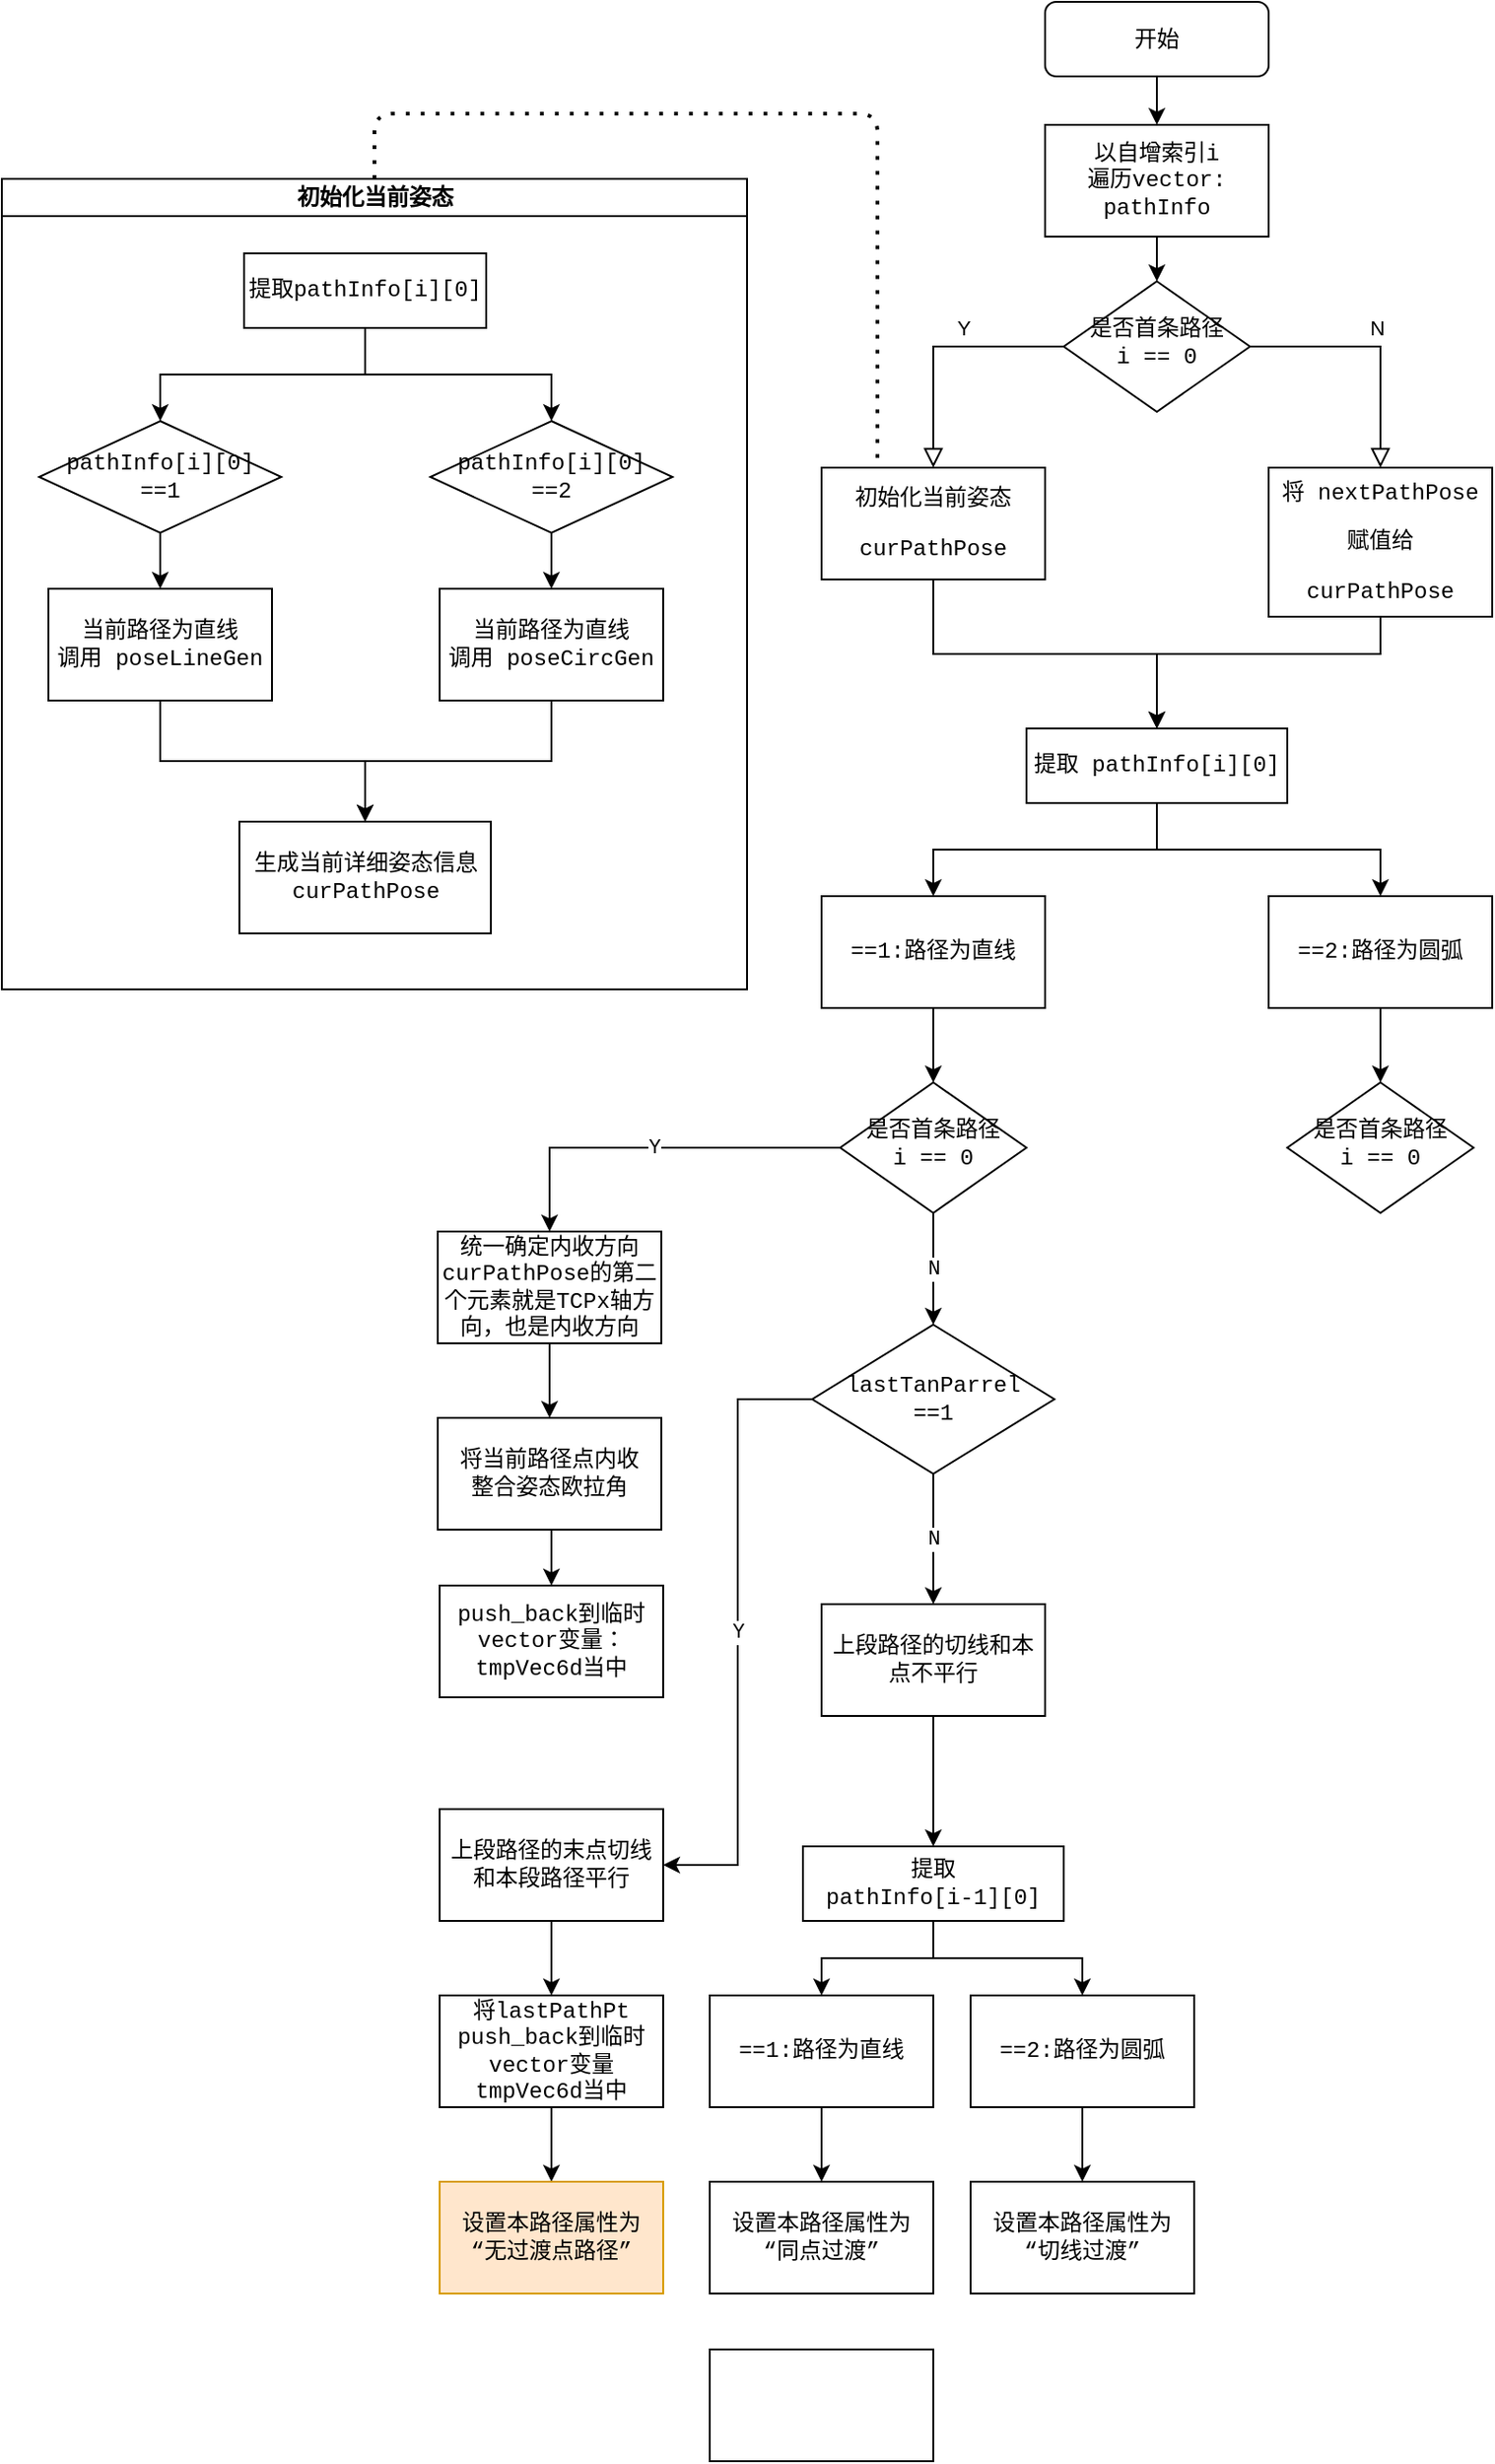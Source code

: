 <mxfile version="13.6.3" type="github">
  <diagram id="C5RBs43oDa-KdzZeNtuy" name="Page-1">
    <mxGraphModel dx="1409" dy="1674" grid="1" gridSize="10" guides="1" tooltips="1" connect="1" arrows="1" fold="1" page="1" pageScale="1" pageWidth="827" pageHeight="1169" math="0" shadow="0">
      <root>
        <mxCell id="WIyWlLk6GJQsqaUBKTNV-0" />
        <mxCell id="WIyWlLk6GJQsqaUBKTNV-1" parent="WIyWlLk6GJQsqaUBKTNV-0" />
        <mxCell id="rkQjQ697C5nL5J8eR8qa-7" style="edgeStyle=orthogonalEdgeStyle;rounded=0;orthogonalLoop=1;jettySize=auto;html=1;exitX=0.5;exitY=1;exitDx=0;exitDy=0;entryX=0.5;entryY=0;entryDx=0;entryDy=0;" edge="1" parent="WIyWlLk6GJQsqaUBKTNV-1" source="WIyWlLk6GJQsqaUBKTNV-3" target="rkQjQ697C5nL5J8eR8qa-6">
          <mxGeometry relative="1" as="geometry" />
        </mxCell>
        <mxCell id="WIyWlLk6GJQsqaUBKTNV-3" value="开始" style="rounded=1;whiteSpace=wrap;html=1;fontSize=12;glass=0;strokeWidth=1;shadow=0;" parent="WIyWlLk6GJQsqaUBKTNV-1" vertex="1">
          <mxGeometry x="220" y="10" width="120" height="40" as="geometry" />
        </mxCell>
        <mxCell id="WIyWlLk6GJQsqaUBKTNV-4" value="Y" style="rounded=0;html=1;jettySize=auto;orthogonalLoop=1;fontSize=11;endArrow=block;endFill=0;endSize=8;strokeWidth=1;shadow=0;labelBackgroundColor=none;edgeStyle=orthogonalEdgeStyle;entryX=0.5;entryY=0;entryDx=0;entryDy=0;" parent="WIyWlLk6GJQsqaUBKTNV-1" source="WIyWlLk6GJQsqaUBKTNV-6" target="rkQjQ697C5nL5J8eR8qa-0" edge="1">
          <mxGeometry x="-0.2" y="-10" relative="1" as="geometry">
            <mxPoint as="offset" />
            <mxPoint x="180" y="160" as="targetPoint" />
          </mxGeometry>
        </mxCell>
        <mxCell id="WIyWlLk6GJQsqaUBKTNV-5" value="N" style="edgeStyle=orthogonalEdgeStyle;rounded=0;html=1;jettySize=auto;orthogonalLoop=1;fontSize=11;endArrow=block;endFill=0;endSize=8;strokeWidth=1;shadow=0;labelBackgroundColor=none;entryX=0.5;entryY=0;entryDx=0;entryDy=0;" parent="WIyWlLk6GJQsqaUBKTNV-1" source="WIyWlLk6GJQsqaUBKTNV-6" target="rkQjQ697C5nL5J8eR8qa-26" edge="1">
          <mxGeometry y="10" relative="1" as="geometry">
            <mxPoint as="offset" />
            <mxPoint x="410" y="200" as="targetPoint" />
          </mxGeometry>
        </mxCell>
        <mxCell id="WIyWlLk6GJQsqaUBKTNV-6" value="是否首条路径&lt;br&gt;i == 0" style="rhombus;whiteSpace=wrap;html=1;shadow=0;fontFamily=Courier New;fontSize=12;align=center;strokeWidth=1;spacing=6;spacingTop=-4;" parent="WIyWlLk6GJQsqaUBKTNV-1" vertex="1">
          <mxGeometry x="230" y="160" width="100" height="70" as="geometry" />
        </mxCell>
        <mxCell id="rkQjQ697C5nL5J8eR8qa-28" style="edgeStyle=orthogonalEdgeStyle;rounded=0;orthogonalLoop=1;jettySize=auto;html=1;exitX=0.5;exitY=1;exitDx=0;exitDy=0;entryX=0.5;entryY=0;entryDx=0;entryDy=0;fontFamily=Courier New;" edge="1" parent="WIyWlLk6GJQsqaUBKTNV-1" source="rkQjQ697C5nL5J8eR8qa-0" target="rkQjQ697C5nL5J8eR8qa-30">
          <mxGeometry relative="1" as="geometry">
            <mxPoint x="280" y="400" as="targetPoint" />
          </mxGeometry>
        </mxCell>
        <mxCell id="rkQjQ697C5nL5J8eR8qa-0" value="&lt;p&gt;初始化当前姿态&lt;/p&gt;&lt;p&gt;curPathPose&lt;/p&gt;" style="rounded=0;whiteSpace=wrap;html=1;fontFamily=Courier New;" vertex="1" parent="WIyWlLk6GJQsqaUBKTNV-1">
          <mxGeometry x="100" y="260" width="120" height="60" as="geometry" />
        </mxCell>
        <mxCell id="rkQjQ697C5nL5J8eR8qa-1" value="初始化当前姿态" style="swimlane;html=1;startSize=20;horizontal=1;containerType=tree;" vertex="1" parent="WIyWlLk6GJQsqaUBKTNV-1">
          <mxGeometry x="-340" y="105" width="400" height="435" as="geometry">
            <mxRectangle x="-340" y="100" width="120" height="20" as="alternateBounds" />
          </mxGeometry>
        </mxCell>
        <mxCell id="rkQjQ697C5nL5J8eR8qa-11" style="edgeStyle=orthogonalEdgeStyle;rounded=0;orthogonalLoop=1;jettySize=auto;html=1;entryX=0.5;entryY=0;entryDx=0;entryDy=0;fontFamily=Courier New;exitX=0.5;exitY=1;exitDx=0;exitDy=0;" edge="1" parent="rkQjQ697C5nL5J8eR8qa-1" source="rkQjQ697C5nL5J8eR8qa-3" target="rkQjQ697C5nL5J8eR8qa-9">
          <mxGeometry relative="1" as="geometry">
            <mxPoint x="195" y="120" as="sourcePoint" />
          </mxGeometry>
        </mxCell>
        <mxCell id="rkQjQ697C5nL5J8eR8qa-12" style="edgeStyle=orthogonalEdgeStyle;rounded=0;orthogonalLoop=1;jettySize=auto;html=1;exitX=0.5;exitY=1;exitDx=0;exitDy=0;entryX=0.5;entryY=0;entryDx=0;entryDy=0;fontFamily=Courier New;" edge="1" parent="rkQjQ697C5nL5J8eR8qa-1" source="rkQjQ697C5nL5J8eR8qa-3" target="rkQjQ697C5nL5J8eR8qa-10">
          <mxGeometry relative="1" as="geometry" />
        </mxCell>
        <mxCell id="rkQjQ697C5nL5J8eR8qa-3" value="提取pathInfo[i][0]" style="whiteSpace=wrap;html=1;treeFolding=1;treeMoving=1;newEdgeStyle={&quot;edgeStyle&quot;:&quot;elbowEdgeStyle&quot;,&quot;startArrow&quot;:&quot;none&quot;,&quot;endArrow&quot;:&quot;none&quot;};fontFamily=Courier New;" vertex="1" parent="rkQjQ697C5nL5J8eR8qa-1">
          <mxGeometry x="130" y="40" width="130" height="40" as="geometry" />
        </mxCell>
        <mxCell id="rkQjQ697C5nL5J8eR8qa-9" value="pathInfo[i][0]&lt;br&gt;==1" style="rhombus;whiteSpace=wrap;html=1;fontFamily=Courier New;" vertex="1" parent="rkQjQ697C5nL5J8eR8qa-1">
          <mxGeometry x="20" y="130" width="130" height="60" as="geometry" />
        </mxCell>
        <mxCell id="rkQjQ697C5nL5J8eR8qa-22" style="edgeStyle=orthogonalEdgeStyle;rounded=0;orthogonalLoop=1;jettySize=auto;html=1;exitX=0.5;exitY=1;exitDx=0;exitDy=0;entryX=0.5;entryY=0;entryDx=0;entryDy=0;fontFamily=Courier New;" edge="1" parent="rkQjQ697C5nL5J8eR8qa-1" source="rkQjQ697C5nL5J8eR8qa-10" target="rkQjQ697C5nL5J8eR8qa-15">
          <mxGeometry relative="1" as="geometry" />
        </mxCell>
        <mxCell id="rkQjQ697C5nL5J8eR8qa-10" value="pathInfo[i][0]&lt;br&gt;==2" style="rhombus;whiteSpace=wrap;html=1;fontFamily=Courier New;" vertex="1" parent="rkQjQ697C5nL5J8eR8qa-1">
          <mxGeometry x="230" y="130" width="130" height="60" as="geometry" />
        </mxCell>
        <mxCell id="rkQjQ697C5nL5J8eR8qa-24" style="edgeStyle=orthogonalEdgeStyle;rounded=0;orthogonalLoop=1;jettySize=auto;html=1;exitX=0.5;exitY=1;exitDx=0;exitDy=0;entryX=0.5;entryY=0;entryDx=0;entryDy=0;fontFamily=Courier New;" edge="1" parent="rkQjQ697C5nL5J8eR8qa-1" source="rkQjQ697C5nL5J8eR8qa-14" target="rkQjQ697C5nL5J8eR8qa-23">
          <mxGeometry relative="1" as="geometry" />
        </mxCell>
        <mxCell id="rkQjQ697C5nL5J8eR8qa-14" value="当前路径为直线&lt;br&gt;调用 poseLineGen" style="rounded=0;whiteSpace=wrap;html=1;fontFamily=Courier New;" vertex="1" parent="rkQjQ697C5nL5J8eR8qa-1">
          <mxGeometry x="25" y="220" width="120" height="60" as="geometry" />
        </mxCell>
        <mxCell id="rkQjQ697C5nL5J8eR8qa-13" style="edgeStyle=orthogonalEdgeStyle;rounded=0;orthogonalLoop=1;jettySize=auto;html=1;exitX=0.5;exitY=1;exitDx=0;exitDy=0;fontFamily=Courier New;" edge="1" parent="rkQjQ697C5nL5J8eR8qa-1" source="rkQjQ697C5nL5J8eR8qa-9" target="rkQjQ697C5nL5J8eR8qa-14">
          <mxGeometry relative="1" as="geometry">
            <mxPoint x="85" y="220" as="targetPoint" />
          </mxGeometry>
        </mxCell>
        <mxCell id="rkQjQ697C5nL5J8eR8qa-25" style="edgeStyle=orthogonalEdgeStyle;rounded=0;orthogonalLoop=1;jettySize=auto;html=1;exitX=0.5;exitY=1;exitDx=0;exitDy=0;entryX=0.5;entryY=0;entryDx=0;entryDy=0;fontFamily=Courier New;" edge="1" parent="rkQjQ697C5nL5J8eR8qa-1" source="rkQjQ697C5nL5J8eR8qa-15" target="rkQjQ697C5nL5J8eR8qa-23">
          <mxGeometry relative="1" as="geometry" />
        </mxCell>
        <mxCell id="rkQjQ697C5nL5J8eR8qa-15" value="当前路径为直线&lt;br&gt;调用 poseCircGen" style="rounded=0;whiteSpace=wrap;html=1;fontFamily=Courier New;" vertex="1" parent="rkQjQ697C5nL5J8eR8qa-1">
          <mxGeometry x="235" y="220" width="120" height="60" as="geometry" />
        </mxCell>
        <mxCell id="rkQjQ697C5nL5J8eR8qa-23" value="生成当前详细姿态信息&lt;br&gt;curPathPose" style="rounded=0;whiteSpace=wrap;html=1;fontFamily=Courier New;" vertex="1" parent="rkQjQ697C5nL5J8eR8qa-1">
          <mxGeometry x="127.5" y="345" width="135" height="60" as="geometry" />
        </mxCell>
        <mxCell id="rkQjQ697C5nL5J8eR8qa-5" value="" style="endArrow=none;dashed=1;html=1;dashPattern=1 3;strokeWidth=2;entryX=0.25;entryY=0;entryDx=0;entryDy=0;exitX=0.5;exitY=0;exitDx=0;exitDy=0;edgeStyle=orthogonalEdgeStyle;" edge="1" parent="WIyWlLk6GJQsqaUBKTNV-1" source="rkQjQ697C5nL5J8eR8qa-1" target="rkQjQ697C5nL5J8eR8qa-0">
          <mxGeometry width="50" height="50" relative="1" as="geometry">
            <mxPoint x="20" y="260" as="sourcePoint" />
            <mxPoint x="70" y="210" as="targetPoint" />
            <Array as="points">
              <mxPoint x="-140" y="70" />
              <mxPoint x="130" y="70" />
            </Array>
          </mxGeometry>
        </mxCell>
        <mxCell id="rkQjQ697C5nL5J8eR8qa-8" style="edgeStyle=orthogonalEdgeStyle;rounded=0;orthogonalLoop=1;jettySize=auto;html=1;exitX=0.5;exitY=1;exitDx=0;exitDy=0;entryX=0.5;entryY=0;entryDx=0;entryDy=0;" edge="1" parent="WIyWlLk6GJQsqaUBKTNV-1" source="rkQjQ697C5nL5J8eR8qa-6" target="WIyWlLk6GJQsqaUBKTNV-6">
          <mxGeometry relative="1" as="geometry" />
        </mxCell>
        <mxCell id="rkQjQ697C5nL5J8eR8qa-6" value="以自增索引i&lt;br&gt;遍历vector: pathInfo" style="rounded=0;whiteSpace=wrap;html=1;fontFamily=Courier New;" vertex="1" parent="WIyWlLk6GJQsqaUBKTNV-1">
          <mxGeometry x="220" y="76" width="120" height="60" as="geometry" />
        </mxCell>
        <mxCell id="rkQjQ697C5nL5J8eR8qa-29" style="edgeStyle=orthogonalEdgeStyle;rounded=0;orthogonalLoop=1;jettySize=auto;html=1;exitX=0.5;exitY=1;exitDx=0;exitDy=0;entryX=0.5;entryY=0;entryDx=0;entryDy=0;fontFamily=Courier New;" edge="1" parent="WIyWlLk6GJQsqaUBKTNV-1" source="rkQjQ697C5nL5J8eR8qa-26" target="rkQjQ697C5nL5J8eR8qa-30">
          <mxGeometry relative="1" as="geometry">
            <mxPoint x="280" y="400" as="targetPoint" />
            <Array as="points">
              <mxPoint x="400" y="360" />
              <mxPoint x="280" y="360" />
            </Array>
          </mxGeometry>
        </mxCell>
        <mxCell id="rkQjQ697C5nL5J8eR8qa-26" value="&lt;p&gt;将 nextPathPose&lt;/p&gt;&lt;p&gt;赋值给&lt;/p&gt;&lt;p&gt;curPathPose&lt;/p&gt;" style="rounded=0;whiteSpace=wrap;html=1;fontFamily=Courier New;" vertex="1" parent="WIyWlLk6GJQsqaUBKTNV-1">
          <mxGeometry x="340" y="260" width="120" height="80" as="geometry" />
        </mxCell>
        <mxCell id="rkQjQ697C5nL5J8eR8qa-33" style="edgeStyle=orthogonalEdgeStyle;rounded=0;orthogonalLoop=1;jettySize=auto;html=1;exitX=0.5;exitY=1;exitDx=0;exitDy=0;entryX=0.5;entryY=0;entryDx=0;entryDy=0;fontFamily=Courier New;" edge="1" parent="WIyWlLk6GJQsqaUBKTNV-1" source="rkQjQ697C5nL5J8eR8qa-30" target="rkQjQ697C5nL5J8eR8qa-31">
          <mxGeometry relative="1" as="geometry" />
        </mxCell>
        <mxCell id="rkQjQ697C5nL5J8eR8qa-34" style="edgeStyle=orthogonalEdgeStyle;rounded=0;orthogonalLoop=1;jettySize=auto;html=1;exitX=0.5;exitY=1;exitDx=0;exitDy=0;entryX=0.5;entryY=0;entryDx=0;entryDy=0;fontFamily=Courier New;" edge="1" parent="WIyWlLk6GJQsqaUBKTNV-1" source="rkQjQ697C5nL5J8eR8qa-30" target="rkQjQ697C5nL5J8eR8qa-32">
          <mxGeometry relative="1" as="geometry" />
        </mxCell>
        <mxCell id="rkQjQ697C5nL5J8eR8qa-30" value="提取 pathInfo[i][0]" style="rounded=0;whiteSpace=wrap;html=1;fontFamily=Courier New;" vertex="1" parent="WIyWlLk6GJQsqaUBKTNV-1">
          <mxGeometry x="210" y="400" width="140" height="40" as="geometry" />
        </mxCell>
        <mxCell id="rkQjQ697C5nL5J8eR8qa-37" style="edgeStyle=orthogonalEdgeStyle;rounded=0;orthogonalLoop=1;jettySize=auto;html=1;exitX=0.5;exitY=1;exitDx=0;exitDy=0;entryX=0.5;entryY=0;entryDx=0;entryDy=0;fontFamily=Courier New;" edge="1" parent="WIyWlLk6GJQsqaUBKTNV-1" source="rkQjQ697C5nL5J8eR8qa-31" target="rkQjQ697C5nL5J8eR8qa-35">
          <mxGeometry relative="1" as="geometry" />
        </mxCell>
        <mxCell id="rkQjQ697C5nL5J8eR8qa-31" value="==1:路径为直线" style="rounded=0;whiteSpace=wrap;html=1;fontFamily=Courier New;" vertex="1" parent="WIyWlLk6GJQsqaUBKTNV-1">
          <mxGeometry x="100" y="490" width="120" height="60" as="geometry" />
        </mxCell>
        <mxCell id="rkQjQ697C5nL5J8eR8qa-38" style="edgeStyle=orthogonalEdgeStyle;rounded=0;orthogonalLoop=1;jettySize=auto;html=1;exitX=0.5;exitY=1;exitDx=0;exitDy=0;entryX=0.5;entryY=0;entryDx=0;entryDy=0;fontFamily=Courier New;" edge="1" parent="WIyWlLk6GJQsqaUBKTNV-1" source="rkQjQ697C5nL5J8eR8qa-32" target="rkQjQ697C5nL5J8eR8qa-36">
          <mxGeometry relative="1" as="geometry" />
        </mxCell>
        <mxCell id="rkQjQ697C5nL5J8eR8qa-32" value="==2:路径为圆弧" style="rounded=0;whiteSpace=wrap;html=1;fontFamily=Courier New;" vertex="1" parent="WIyWlLk6GJQsqaUBKTNV-1">
          <mxGeometry x="340" y="490" width="120" height="60" as="geometry" />
        </mxCell>
        <mxCell id="rkQjQ697C5nL5J8eR8qa-42" value="Y" style="edgeStyle=orthogonalEdgeStyle;rounded=0;orthogonalLoop=1;jettySize=auto;html=1;exitX=0;exitY=0.5;exitDx=0;exitDy=0;entryX=0.5;entryY=0;entryDx=0;entryDy=0;fontFamily=Courier New;" edge="1" parent="WIyWlLk6GJQsqaUBKTNV-1" source="rkQjQ697C5nL5J8eR8qa-35" target="rkQjQ697C5nL5J8eR8qa-39">
          <mxGeometry relative="1" as="geometry" />
        </mxCell>
        <mxCell id="rkQjQ697C5nL5J8eR8qa-46" value="N" style="edgeStyle=orthogonalEdgeStyle;rounded=0;orthogonalLoop=1;jettySize=auto;html=1;exitX=0.5;exitY=1;exitDx=0;exitDy=0;entryX=0.5;entryY=0;entryDx=0;entryDy=0;fontFamily=Courier New;" edge="1" parent="WIyWlLk6GJQsqaUBKTNV-1" source="rkQjQ697C5nL5J8eR8qa-35" target="rkQjQ697C5nL5J8eR8qa-47">
          <mxGeometry relative="1" as="geometry">
            <mxPoint x="160" y="720" as="targetPoint" />
          </mxGeometry>
        </mxCell>
        <mxCell id="rkQjQ697C5nL5J8eR8qa-35" value="是否首条路径&lt;br&gt;i == 0" style="rhombus;whiteSpace=wrap;html=1;shadow=0;fontFamily=Courier New;fontSize=12;align=center;strokeWidth=1;spacing=6;spacingTop=-4;" vertex="1" parent="WIyWlLk6GJQsqaUBKTNV-1">
          <mxGeometry x="110" y="590" width="100" height="70" as="geometry" />
        </mxCell>
        <mxCell id="rkQjQ697C5nL5J8eR8qa-36" value="是否首条路径&lt;br&gt;i == 0" style="rhombus;whiteSpace=wrap;html=1;shadow=0;fontFamily=Courier New;fontSize=12;align=center;strokeWidth=1;spacing=6;spacingTop=-4;" vertex="1" parent="WIyWlLk6GJQsqaUBKTNV-1">
          <mxGeometry x="350" y="590" width="100" height="70" as="geometry" />
        </mxCell>
        <mxCell id="rkQjQ697C5nL5J8eR8qa-43" style="edgeStyle=orthogonalEdgeStyle;rounded=0;orthogonalLoop=1;jettySize=auto;html=1;exitX=0.5;exitY=1;exitDx=0;exitDy=0;entryX=0.5;entryY=0;entryDx=0;entryDy=0;fontFamily=Courier New;" edge="1" parent="WIyWlLk6GJQsqaUBKTNV-1" source="rkQjQ697C5nL5J8eR8qa-39" target="rkQjQ697C5nL5J8eR8qa-40">
          <mxGeometry relative="1" as="geometry" />
        </mxCell>
        <mxCell id="rkQjQ697C5nL5J8eR8qa-39" value="统一确定内收方向&lt;br&gt;curPathPose的第二个元素就是TCPx轴方向，也是内收方向" style="rounded=0;whiteSpace=wrap;html=1;fontFamily=Courier New;" vertex="1" parent="WIyWlLk6GJQsqaUBKTNV-1">
          <mxGeometry x="-106" y="670" width="120" height="60" as="geometry" />
        </mxCell>
        <mxCell id="rkQjQ697C5nL5J8eR8qa-44" style="edgeStyle=orthogonalEdgeStyle;rounded=0;orthogonalLoop=1;jettySize=auto;html=1;exitX=0.5;exitY=1;exitDx=0;exitDy=0;entryX=0.5;entryY=0;entryDx=0;entryDy=0;fontFamily=Courier New;" edge="1" parent="WIyWlLk6GJQsqaUBKTNV-1" source="rkQjQ697C5nL5J8eR8qa-40" target="rkQjQ697C5nL5J8eR8qa-41">
          <mxGeometry relative="1" as="geometry" />
        </mxCell>
        <mxCell id="rkQjQ697C5nL5J8eR8qa-40" value="将当前路径点内收&lt;br&gt;整合姿态欧拉角" style="rounded=0;whiteSpace=wrap;html=1;fontFamily=Courier New;" vertex="1" parent="WIyWlLk6GJQsqaUBKTNV-1">
          <mxGeometry x="-106" y="770" width="120" height="60" as="geometry" />
        </mxCell>
        <mxCell id="rkQjQ697C5nL5J8eR8qa-41" value="push_back到临时vector变量：tmpVec6d当中" style="rounded=0;whiteSpace=wrap;html=1;fontFamily=Courier New;" vertex="1" parent="WIyWlLk6GJQsqaUBKTNV-1">
          <mxGeometry x="-105" y="860" width="120" height="60" as="geometry" />
        </mxCell>
        <mxCell id="rkQjQ697C5nL5J8eR8qa-49" value="Y" style="edgeStyle=orthogonalEdgeStyle;rounded=0;orthogonalLoop=1;jettySize=auto;html=1;exitX=0;exitY=0.5;exitDx=0;exitDy=0;entryX=1;entryY=0.5;entryDx=0;entryDy=0;fontFamily=Courier New;" edge="1" parent="WIyWlLk6GJQsqaUBKTNV-1" source="rkQjQ697C5nL5J8eR8qa-47" target="rkQjQ697C5nL5J8eR8qa-48">
          <mxGeometry relative="1" as="geometry" />
        </mxCell>
        <mxCell id="rkQjQ697C5nL5J8eR8qa-51" value="N" style="edgeStyle=orthogonalEdgeStyle;rounded=0;orthogonalLoop=1;jettySize=auto;html=1;exitX=0.5;exitY=1;exitDx=0;exitDy=0;entryX=0.5;entryY=0;entryDx=0;entryDy=0;fontFamily=Courier New;" edge="1" parent="WIyWlLk6GJQsqaUBKTNV-1" source="rkQjQ697C5nL5J8eR8qa-47" target="rkQjQ697C5nL5J8eR8qa-50">
          <mxGeometry relative="1" as="geometry" />
        </mxCell>
        <mxCell id="rkQjQ697C5nL5J8eR8qa-47" value="lastTanParrel&lt;br&gt;==1" style="rhombus;whiteSpace=wrap;html=1;fontFamily=Courier New;" vertex="1" parent="WIyWlLk6GJQsqaUBKTNV-1">
          <mxGeometry x="95" y="720" width="130" height="80" as="geometry" />
        </mxCell>
        <mxCell id="rkQjQ697C5nL5J8eR8qa-53" style="edgeStyle=orthogonalEdgeStyle;rounded=0;orthogonalLoop=1;jettySize=auto;html=1;exitX=0.5;exitY=1;exitDx=0;exitDy=0;entryX=0.5;entryY=0;entryDx=0;entryDy=0;fontFamily=Courier New;" edge="1" parent="WIyWlLk6GJQsqaUBKTNV-1" source="rkQjQ697C5nL5J8eR8qa-48" target="rkQjQ697C5nL5J8eR8qa-52">
          <mxGeometry relative="1" as="geometry" />
        </mxCell>
        <mxCell id="rkQjQ697C5nL5J8eR8qa-48" value="上段路径的末点切线和本段路径平行" style="rounded=0;whiteSpace=wrap;html=1;fontFamily=Courier New;" vertex="1" parent="WIyWlLk6GJQsqaUBKTNV-1">
          <mxGeometry x="-105" y="980" width="120" height="60" as="geometry" />
        </mxCell>
        <mxCell id="rkQjQ697C5nL5J8eR8qa-58" style="edgeStyle=orthogonalEdgeStyle;rounded=0;orthogonalLoop=1;jettySize=auto;html=1;exitX=0.5;exitY=1;exitDx=0;exitDy=0;entryX=0.5;entryY=0;entryDx=0;entryDy=0;fontFamily=Courier New;" edge="1" parent="WIyWlLk6GJQsqaUBKTNV-1" source="rkQjQ697C5nL5J8eR8qa-50" target="rkQjQ697C5nL5J8eR8qa-57">
          <mxGeometry relative="1" as="geometry" />
        </mxCell>
        <mxCell id="rkQjQ697C5nL5J8eR8qa-50" value="上段路径的切线和本点不平行" style="rounded=0;whiteSpace=wrap;html=1;fontFamily=Courier New;" vertex="1" parent="WIyWlLk6GJQsqaUBKTNV-1">
          <mxGeometry x="100" y="870" width="120" height="60" as="geometry" />
        </mxCell>
        <mxCell id="rkQjQ697C5nL5J8eR8qa-55" style="edgeStyle=orthogonalEdgeStyle;rounded=0;orthogonalLoop=1;jettySize=auto;html=1;exitX=0.5;exitY=1;exitDx=0;exitDy=0;entryX=0.5;entryY=0;entryDx=0;entryDy=0;fontFamily=Courier New;" edge="1" parent="WIyWlLk6GJQsqaUBKTNV-1" source="rkQjQ697C5nL5J8eR8qa-52" target="rkQjQ697C5nL5J8eR8qa-54">
          <mxGeometry relative="1" as="geometry" />
        </mxCell>
        <mxCell id="rkQjQ697C5nL5J8eR8qa-52" value="将lastPathPt&lt;br&gt;push_back到临时vector变量 tmpVec6d当中" style="rounded=0;whiteSpace=wrap;html=1;fontFamily=Courier New;" vertex="1" parent="WIyWlLk6GJQsqaUBKTNV-1">
          <mxGeometry x="-105" y="1080" width="120" height="60" as="geometry" />
        </mxCell>
        <mxCell id="rkQjQ697C5nL5J8eR8qa-54" value="设置本路径属性为&lt;br&gt;“无过渡点路径”" style="rounded=0;whiteSpace=wrap;html=1;fontFamily=Courier New;fillColor=#ffe6cc;strokeColor=#d79b00;" vertex="1" parent="WIyWlLk6GJQsqaUBKTNV-1">
          <mxGeometry x="-105" y="1180" width="120" height="60" as="geometry" />
        </mxCell>
        <mxCell id="rkQjQ697C5nL5J8eR8qa-61" style="edgeStyle=orthogonalEdgeStyle;rounded=0;orthogonalLoop=1;jettySize=auto;html=1;exitX=0.5;exitY=1;exitDx=0;exitDy=0;entryX=0.5;entryY=0;entryDx=0;entryDy=0;fontFamily=Courier New;" edge="1" parent="WIyWlLk6GJQsqaUBKTNV-1" source="rkQjQ697C5nL5J8eR8qa-57" target="rkQjQ697C5nL5J8eR8qa-59">
          <mxGeometry relative="1" as="geometry" />
        </mxCell>
        <mxCell id="rkQjQ697C5nL5J8eR8qa-62" style="edgeStyle=orthogonalEdgeStyle;rounded=0;orthogonalLoop=1;jettySize=auto;html=1;exitX=0.5;exitY=1;exitDx=0;exitDy=0;entryX=0.5;entryY=0;entryDx=0;entryDy=0;fontFamily=Courier New;" edge="1" parent="WIyWlLk6GJQsqaUBKTNV-1" source="rkQjQ697C5nL5J8eR8qa-57" target="rkQjQ697C5nL5J8eR8qa-60">
          <mxGeometry relative="1" as="geometry" />
        </mxCell>
        <mxCell id="rkQjQ697C5nL5J8eR8qa-57" value="提取 &lt;br&gt;pathInfo[i-1][0]" style="rounded=0;whiteSpace=wrap;html=1;fontFamily=Courier New;" vertex="1" parent="WIyWlLk6GJQsqaUBKTNV-1">
          <mxGeometry x="90" y="1000" width="140" height="40" as="geometry" />
        </mxCell>
        <mxCell id="rkQjQ697C5nL5J8eR8qa-65" style="edgeStyle=orthogonalEdgeStyle;rounded=0;orthogonalLoop=1;jettySize=auto;html=1;exitX=0.5;exitY=1;exitDx=0;exitDy=0;entryX=0.5;entryY=0;entryDx=0;entryDy=0;fontFamily=Courier New;" edge="1" parent="WIyWlLk6GJQsqaUBKTNV-1" source="rkQjQ697C5nL5J8eR8qa-59" target="rkQjQ697C5nL5J8eR8qa-63">
          <mxGeometry relative="1" as="geometry" />
        </mxCell>
        <mxCell id="rkQjQ697C5nL5J8eR8qa-59" value="==1:路径为直线" style="rounded=0;whiteSpace=wrap;html=1;fontFamily=Courier New;" vertex="1" parent="WIyWlLk6GJQsqaUBKTNV-1">
          <mxGeometry x="40" y="1080" width="120" height="60" as="geometry" />
        </mxCell>
        <mxCell id="rkQjQ697C5nL5J8eR8qa-66" style="edgeStyle=orthogonalEdgeStyle;rounded=0;orthogonalLoop=1;jettySize=auto;html=1;exitX=0.5;exitY=1;exitDx=0;exitDy=0;entryX=0.5;entryY=0;entryDx=0;entryDy=0;fontFamily=Courier New;" edge="1" parent="WIyWlLk6GJQsqaUBKTNV-1" source="rkQjQ697C5nL5J8eR8qa-60" target="rkQjQ697C5nL5J8eR8qa-64">
          <mxGeometry relative="1" as="geometry" />
        </mxCell>
        <mxCell id="rkQjQ697C5nL5J8eR8qa-60" value="==2:路径为圆弧" style="rounded=0;whiteSpace=wrap;html=1;fontFamily=Courier New;" vertex="1" parent="WIyWlLk6GJQsqaUBKTNV-1">
          <mxGeometry x="180" y="1080" width="120" height="60" as="geometry" />
        </mxCell>
        <mxCell id="rkQjQ697C5nL5J8eR8qa-63" value="设置本路径属性为&lt;br&gt;“同点过渡”" style="rounded=0;whiteSpace=wrap;html=1;fontFamily=Courier New;" vertex="1" parent="WIyWlLk6GJQsqaUBKTNV-1">
          <mxGeometry x="40" y="1180" width="120" height="60" as="geometry" />
        </mxCell>
        <mxCell id="rkQjQ697C5nL5J8eR8qa-64" value="设置本路径属性为&lt;br&gt;“切线过渡”" style="rounded=0;whiteSpace=wrap;html=1;fontFamily=Courier New;" vertex="1" parent="WIyWlLk6GJQsqaUBKTNV-1">
          <mxGeometry x="180" y="1180" width="120" height="60" as="geometry" />
        </mxCell>
        <mxCell id="rkQjQ697C5nL5J8eR8qa-67" value="" style="rounded=0;whiteSpace=wrap;html=1;fontFamily=Courier New;" vertex="1" parent="WIyWlLk6GJQsqaUBKTNV-1">
          <mxGeometry x="40" y="1270" width="120" height="60" as="geometry" />
        </mxCell>
      </root>
    </mxGraphModel>
  </diagram>
</mxfile>
